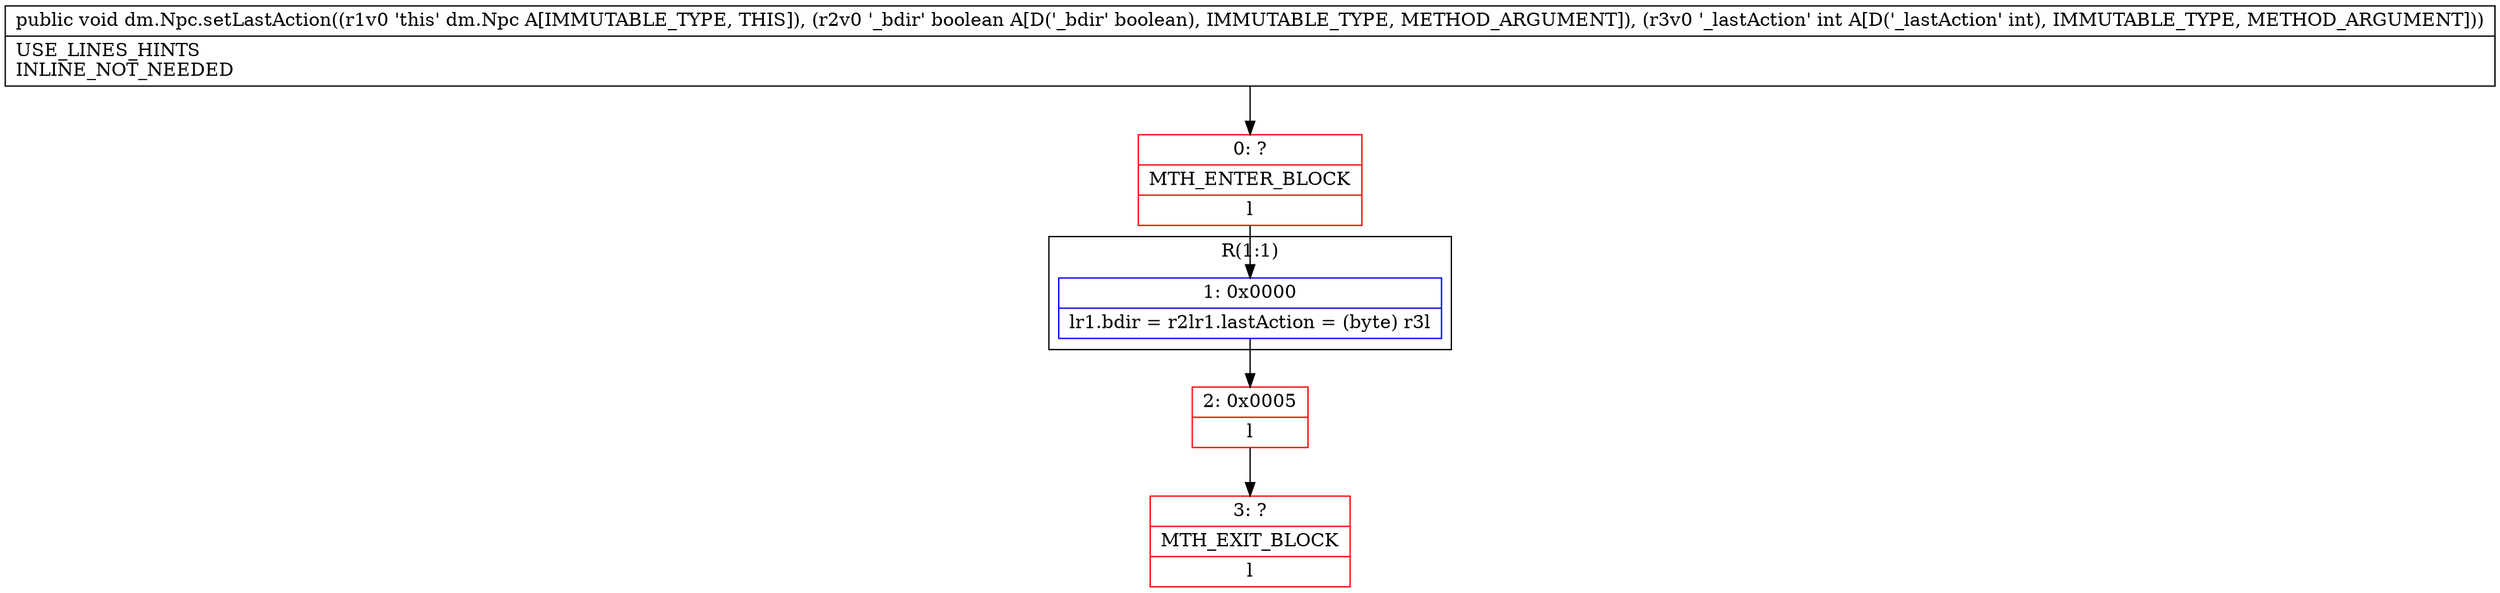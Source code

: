 digraph "CFG fordm.Npc.setLastAction(ZI)V" {
subgraph cluster_Region_772329267 {
label = "R(1:1)";
node [shape=record,color=blue];
Node_1 [shape=record,label="{1\:\ 0x0000|lr1.bdir = r2lr1.lastAction = (byte) r3l}"];
}
Node_0 [shape=record,color=red,label="{0\:\ ?|MTH_ENTER_BLOCK\l|l}"];
Node_2 [shape=record,color=red,label="{2\:\ 0x0005|l}"];
Node_3 [shape=record,color=red,label="{3\:\ ?|MTH_EXIT_BLOCK\l|l}"];
MethodNode[shape=record,label="{public void dm.Npc.setLastAction((r1v0 'this' dm.Npc A[IMMUTABLE_TYPE, THIS]), (r2v0 '_bdir' boolean A[D('_bdir' boolean), IMMUTABLE_TYPE, METHOD_ARGUMENT]), (r3v0 '_lastAction' int A[D('_lastAction' int), IMMUTABLE_TYPE, METHOD_ARGUMENT]))  | USE_LINES_HINTS\lINLINE_NOT_NEEDED\l}"];
MethodNode -> Node_0;
Node_1 -> Node_2;
Node_0 -> Node_1;
Node_2 -> Node_3;
}

